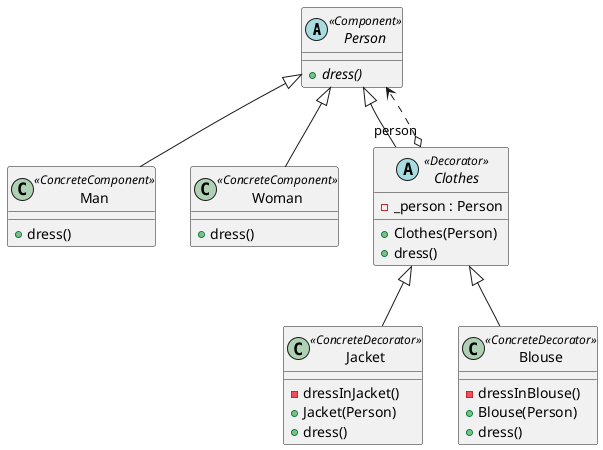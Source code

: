 @startuml
abstract class Person <<Component>> {
    +{abstract} dress()
}

class Man <<ConcreteComponent>> {
    +dress()
}

class Woman <<ConcreteComponent>> {
    +dress()
}

abstract class Clothes <<Decorator>> {
    -_person : Person
    +Clothes(Person)
    +dress()
}

class Jacket <<ConcreteDecorator>> {
    -dressInJacket()
    +Jacket(Person)
    +dress()
}

class Blouse <<ConcreteDecorator>> {
    -dressInBlouse()
    +Blouse(Person)
    +dress()

}

Person <|-- Man
Person <|-- Woman
Person <|-- Clothes
Clothes <|-- Jacket
Clothes <|-- Blouse
Clothes "person" o..> Person
@enduml